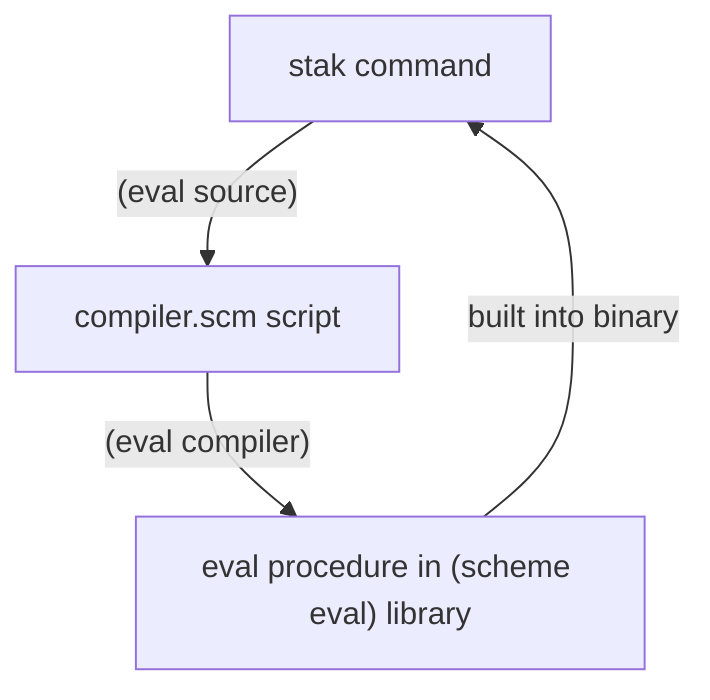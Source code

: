 graph TD
  A[stak command] -->|"(eval source)"| B
  B[compiler.scm script] -->|"(eval compiler)"| C
  C["eval procedure in (scheme eval) library"] -->|built into binary| A
